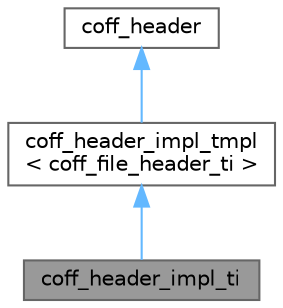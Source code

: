 digraph "coff_header_impl_ti"
{
 // LATEX_PDF_SIZE
  bgcolor="transparent";
  edge [fontname=Helvetica,fontsize=10,labelfontname=Helvetica,labelfontsize=10];
  node [fontname=Helvetica,fontsize=10,shape=box,height=0.2,width=0.4];
  Node1 [id="Node000001",label="coff_header_impl_ti",height=0.2,width=0.4,color="gray40", fillcolor="grey60", style="filled", fontcolor="black",tooltip="Class for accessing a COFF file header, for the Texas Instruments format."];
  Node2 -> Node1 [id="edge1_Node000001_Node000002",dir="back",color="steelblue1",style="solid",tooltip=" "];
  Node2 [id="Node000002",label="coff_header_impl_tmpl\l\< coff_file_header_ti \>",height=0.2,width=0.4,color="gray40", fillcolor="white", style="filled",URL="$class_c_o_f_f_i_1_1coff__header__impl__tmpl.html",tooltip=" "];
  Node3 -> Node2 [id="edge2_Node000002_Node000003",dir="back",color="steelblue1",style="solid",tooltip=" "];
  Node3 [id="Node000003",label="coff_header",height=0.2,width=0.4,color="gray40", fillcolor="white", style="filled",URL="$class_c_o_f_f_i_1_1coff__header.html",tooltip="Interface class for accessing the COFF file header, for all the COFF architectures."];
}
